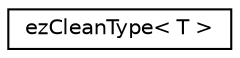 digraph "Graphical Class Hierarchy"
{
 // LATEX_PDF_SIZE
  edge [fontname="Helvetica",fontsize="10",labelfontname="Helvetica",labelfontsize="10"];
  node [fontname="Helvetica",fontsize="10",shape=record];
  rankdir="LR";
  Node0 [label="ezCleanType\< T \>",height=0.2,width=0.4,color="black", fillcolor="white", style="filled",URL="$d6/dcc/structez_clean_type.htm",tooltip=" "];
}
